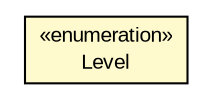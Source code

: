 #!/usr/local/bin/dot
#
# Class diagram 
# Generated by UMLGraph version R5_6-24-gf6e263 (http://www.umlgraph.org/)
#

digraph G {
	edge [fontname="arial",fontsize=10,labelfontname="arial",labelfontsize=10];
	node [fontname="arial",fontsize=10,shape=plaintext];
	nodesep=0.25;
	ranksep=0.5;
	// eu.europa.esig.jaxb.policy.Level
	c411321 [label=<<table title="eu.europa.esig.jaxb.policy.Level" border="0" cellborder="1" cellspacing="0" cellpadding="2" port="p" bgcolor="lemonChiffon" href="./Level.html">
		<tr><td><table border="0" cellspacing="0" cellpadding="1">
<tr><td align="center" balign="center"> &#171;enumeration&#187; </td></tr>
<tr><td align="center" balign="center"> Level </td></tr>
		</table></td></tr>
		</table>>, URL="./Level.html", fontname="arial", fontcolor="black", fontsize=10.0];
}

